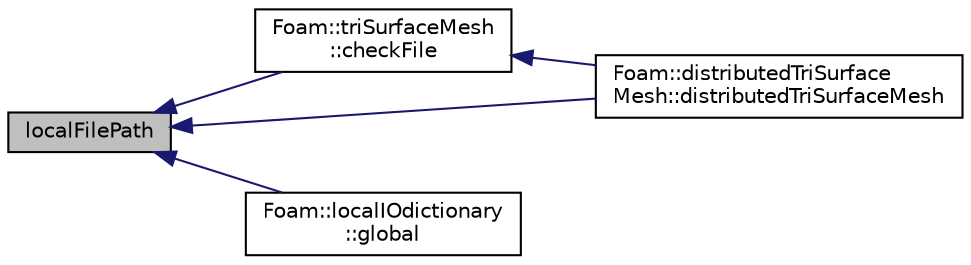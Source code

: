 digraph "localFilePath"
{
  bgcolor="transparent";
  edge [fontname="Helvetica",fontsize="10",labelfontname="Helvetica",labelfontsize="10"];
  node [fontname="Helvetica",fontsize="10",shape=record];
  rankdir="LR";
  Node1 [label="localFilePath",height=0.2,width=0.4,color="black", fillcolor="grey75", style="filled" fontcolor="black"];
  Node1 -> Node2 [dir="back",color="midnightblue",fontsize="10",style="solid",fontname="Helvetica"];
  Node2 [label="Foam::triSurfaceMesh\l::checkFile",height=0.2,width=0.4,color="black",URL="$classFoam_1_1triSurfaceMesh.html#afe81be0d6254a59c16e88bae1aea642c",tooltip="Return fileName to load IOobject from. "];
  Node2 -> Node3 [dir="back",color="midnightblue",fontsize="10",style="solid",fontname="Helvetica"];
  Node3 [label="Foam::distributedTriSurface\lMesh::distributedTriSurfaceMesh",height=0.2,width=0.4,color="black",URL="$classFoam_1_1distributedTriSurfaceMesh.html#a18077a1add0f98b52352dcf30f54bcc1",tooltip="Construct from dictionary (used by searchableSurface). "];
  Node1 -> Node3 [dir="back",color="midnightblue",fontsize="10",style="solid",fontname="Helvetica"];
  Node1 -> Node4 [dir="back",color="midnightblue",fontsize="10",style="solid",fontname="Helvetica"];
  Node4 [label="Foam::localIOdictionary\l::global",height=0.2,width=0.4,color="black",URL="$classFoam_1_1localIOdictionary.html#a93cc423b0d11a76871e1de852dedb7c1",tooltip="Is object global. "];
}
